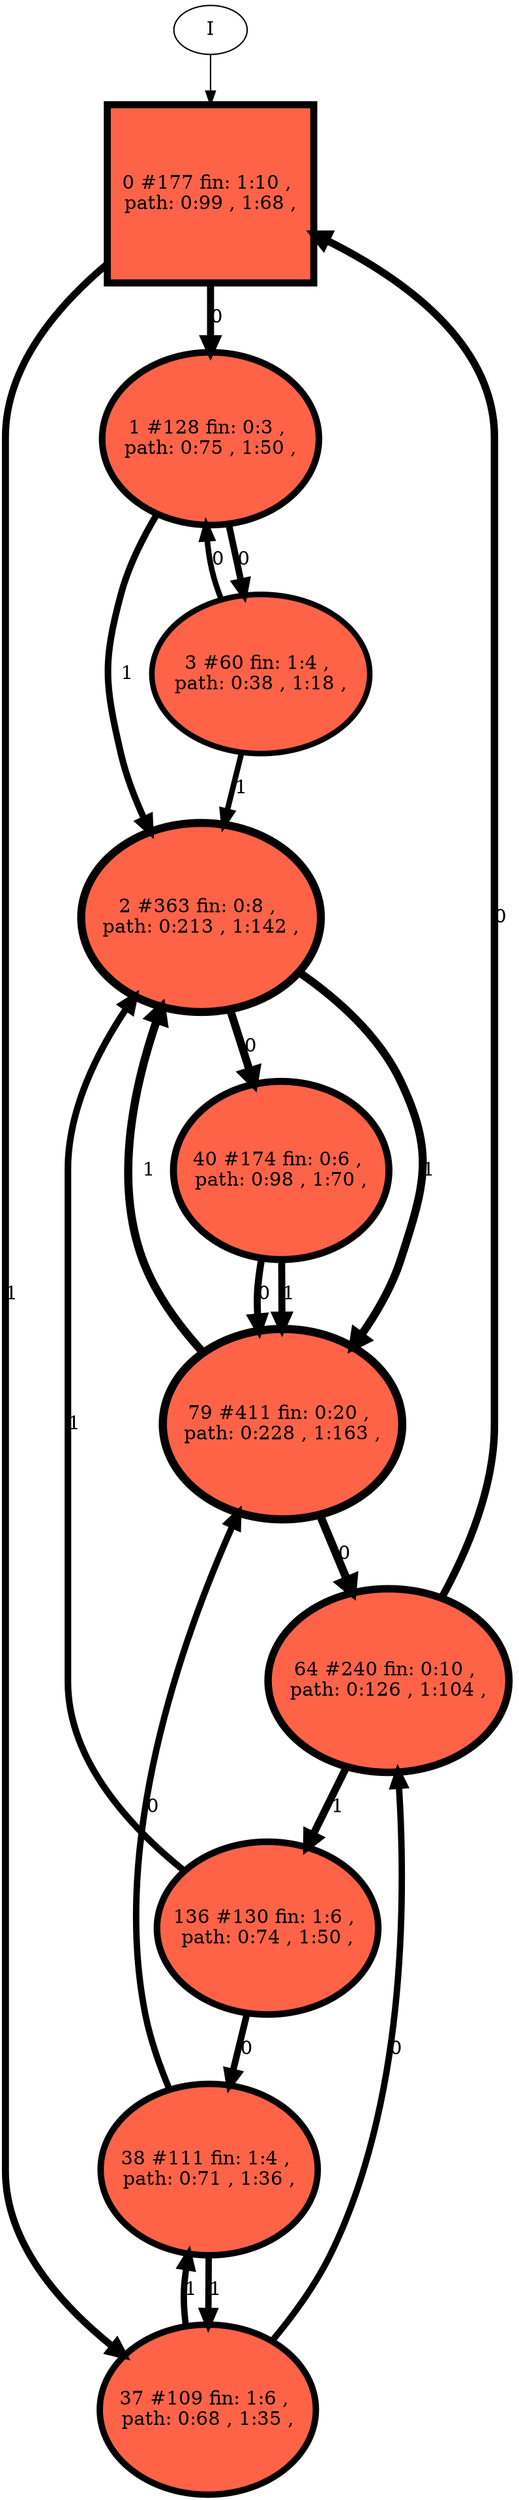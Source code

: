 // produced with flexfringe // 
digraph DFA {
	0 [label="root" shape=box];
		I -> 0;
	0 [ label="0 #177 fin: 1:10 , 
 path: 0:99 , 1:68 , " , style=filled, fillcolor="tomato", width=1.82161, height=1.82161, penwidth=5.18178];
		0 -> 1 [label="0 " , penwidth=5.18178 ];
		0 -> 37 [label="1 " , penwidth=5.18178 ];
	1 [ label="1 #128 fin: 0:3 , 
 path: 0:75 , 1:50 , " , style=filled, fillcolor="tomato", width=1.76812, height=1.76812, penwidth=4.85981];
		1 -> 3 [label="0 " , penwidth=4.85981 ];
		1 -> 2 [label="1 " , penwidth=4.85981 ];
	37 [ label="37 #109 fin: 1:6 , 
 path: 0:68 , 1:35 , " , style=filled, fillcolor="tomato", width=1.74055, height=1.74055, penwidth=4.70048];
		37 -> 64 [label="0 " , penwidth=4.70048 ];
		37 -> 38 [label="1 " , penwidth=4.70048 ];
	3 [ label="3 #60 fin: 1:4 , 
 path: 0:38 , 1:18 , " , style=filled, fillcolor="tomato", width=1.63137, height=1.63137, penwidth=4.11087];
		3 -> 1 [label="0 " , penwidth=4.11087 ];
		3 -> 2 [label="1 " , penwidth=4.11087 ];
	2 [ label="2 #363 fin: 0:8 , 
 path: 0:213 , 1:142 , " , style=filled, fillcolor="tomato", width=1.93111, height=1.93111, penwidth=5.89715];
		2 -> 40 [label="0 " , penwidth=5.89715 ];
		2 -> 79 [label="1 " , penwidth=5.89715 ];
	64 [ label="64 #240 fin: 0:10 , 
 path: 0:126 , 1:104 , " , style=filled, fillcolor="tomato", width=1.86946, height=1.86946, penwidth=5.4848];
		64 -> 0 [label="0 " , penwidth=5.4848 ];
		64 -> 136 [label="1 " , penwidth=5.4848 ];
	38 [ label="38 #111 fin: 1:4 , 
 path: 0:71 , 1:36 , " , style=filled, fillcolor="tomato", width=1.74371, height=1.74371, penwidth=4.7185];
		38 -> 79 [label="0 " , penwidth=4.7185 ];
		38 -> 37 [label="1 " , penwidth=4.7185 ];
	40 [ label="40 #174 fin: 0:6 , 
 path: 0:98 , 1:70 , " , style=filled, fillcolor="tomato", width=1.81885, height=1.81885, penwidth=5.16479];
		40 -> 79 [label="0 " , penwidth=5.16479 ];
		40 -> 79 [label="1 " , penwidth=5.16479 ];
	79 [ label="79 #411 fin: 0:20 , 
 path: 0:228 , 1:163 , " , style=filled, fillcolor="tomato", width=1.94891, height=1.94891, penwidth=6.02102];
		79 -> 64 [label="0 " , penwidth=6.02102 ];
		79 -> 2 [label="1 " , penwidth=6.02102 ];
	136 [ label="136 #130 fin: 1:6 , 
 path: 0:74 , 1:50 , " , style=filled, fillcolor="tomato", width=1.77074, height=1.77074, penwidth=4.8752];
		136 -> 38 [label="0 " , penwidth=4.8752 ];
		136 -> 2 [label="1 " , penwidth=4.8752 ];
}
